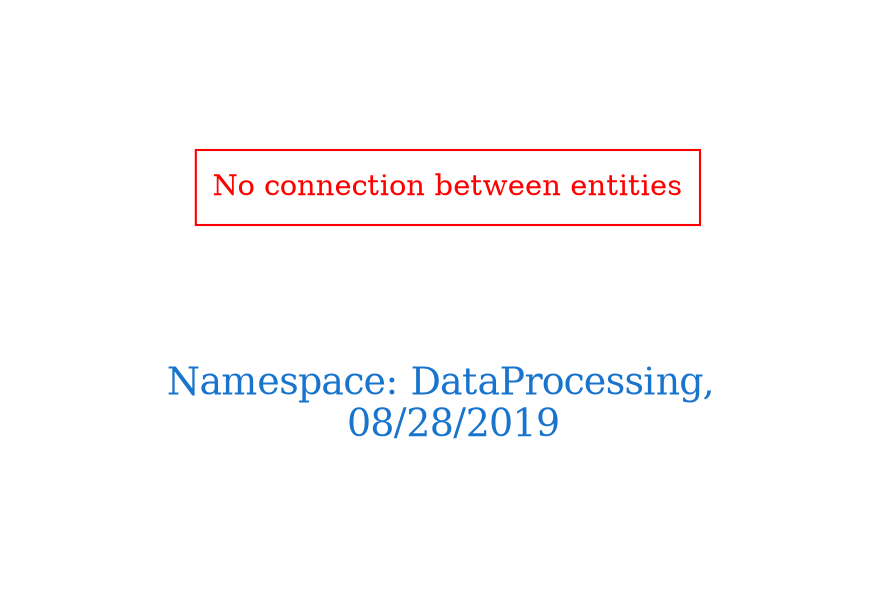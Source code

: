 digraph OGIT_ontology {
 graph [ rankdir= LR,pad=1 
fontsize = 18,
fontcolor= dodgerblue3,label = "\n\n\nNamespace: DataProcessing, \n 08/28/2019"];
node[shape=polygon];
edge [  color="gray81"];

"No connection between entities" [fontcolor = "red",color="red", shape="polygon"]
}

